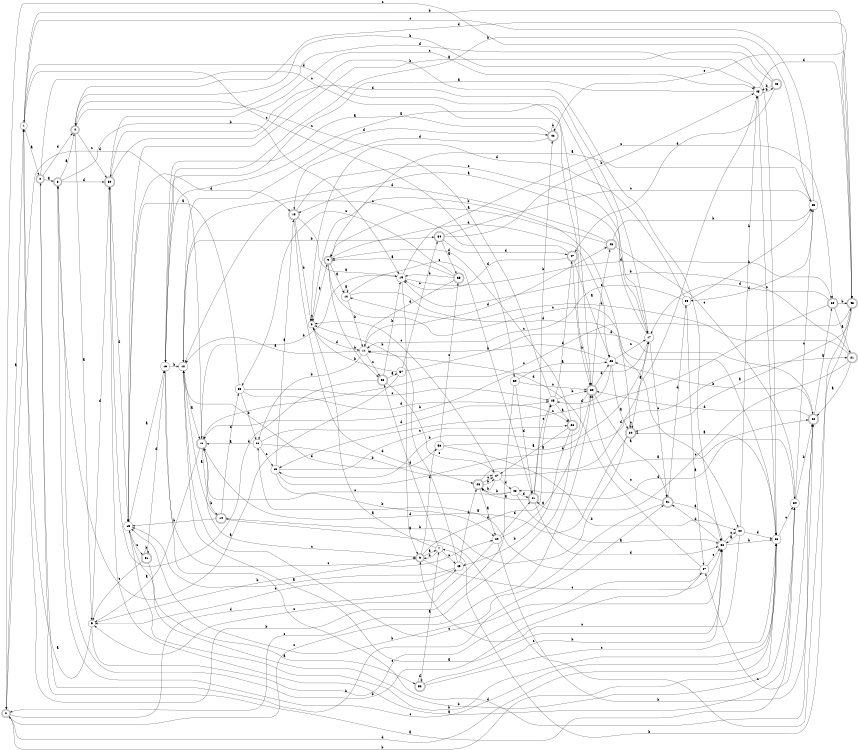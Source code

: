 digraph n48_4 {
__start0 [label="" shape="none"];

rankdir=LR;
size="8,5";

s0 [style="rounded,filled", color="black", fillcolor="white" shape="doublecircle", label="0"];
s1 [style="filled", color="black", fillcolor="white" shape="circle", label="1"];
s2 [style="rounded,filled", color="black", fillcolor="white" shape="doublecircle", label="2"];
s3 [style="rounded,filled", color="black", fillcolor="white" shape="doublecircle", label="3"];
s4 [style="rounded,filled", color="black", fillcolor="white" shape="doublecircle", label="4"];
s5 [style="filled", color="black", fillcolor="white" shape="circle", label="5"];
s6 [style="rounded,filled", color="black", fillcolor="white" shape="doublecircle", label="6"];
s7 [style="filled", color="black", fillcolor="white" shape="circle", label="7"];
s8 [style="filled", color="black", fillcolor="white" shape="circle", label="8"];
s9 [style="rounded,filled", color="black", fillcolor="white" shape="doublecircle", label="9"];
s10 [style="filled", color="black", fillcolor="white" shape="circle", label="10"];
s11 [style="filled", color="black", fillcolor="white" shape="circle", label="11"];
s12 [style="filled", color="black", fillcolor="white" shape="circle", label="12"];
s13 [style="rounded,filled", color="black", fillcolor="white" shape="doublecircle", label="13"];
s14 [style="rounded,filled", color="black", fillcolor="white" shape="doublecircle", label="14"];
s15 [style="filled", color="black", fillcolor="white" shape="circle", label="15"];
s16 [style="filled", color="black", fillcolor="white" shape="circle", label="16"];
s17 [style="filled", color="black", fillcolor="white" shape="circle", label="17"];
s18 [style="rounded,filled", color="black", fillcolor="white" shape="doublecircle", label="18"];
s19 [style="filled", color="black", fillcolor="white" shape="circle", label="19"];
s20 [style="rounded,filled", color="black", fillcolor="white" shape="doublecircle", label="20"];
s21 [style="rounded,filled", color="black", fillcolor="white" shape="doublecircle", label="21"];
s22 [style="rounded,filled", color="black", fillcolor="white" shape="doublecircle", label="22"];
s23 [style="filled", color="black", fillcolor="white" shape="circle", label="23"];
s24 [style="rounded,filled", color="black", fillcolor="white" shape="doublecircle", label="24"];
s25 [style="filled", color="black", fillcolor="white" shape="circle", label="25"];
s26 [style="rounded,filled", color="black", fillcolor="white" shape="doublecircle", label="26"];
s27 [style="filled", color="black", fillcolor="white" shape="circle", label="27"];
s28 [style="rounded,filled", color="black", fillcolor="white" shape="doublecircle", label="28"];
s29 [style="filled", color="black", fillcolor="white" shape="circle", label="29"];
s30 [style="rounded,filled", color="black", fillcolor="white" shape="doublecircle", label="30"];
s31 [style="rounded,filled", color="black", fillcolor="white" shape="doublecircle", label="31"];
s32 [style="filled", color="black", fillcolor="white" shape="circle", label="32"];
s33 [style="filled", color="black", fillcolor="white" shape="circle", label="33"];
s34 [style="filled", color="black", fillcolor="white" shape="circle", label="34"];
s35 [style="filled", color="black", fillcolor="white" shape="circle", label="35"];
s36 [style="filled", color="black", fillcolor="white" shape="circle", label="36"];
s37 [style="filled", color="black", fillcolor="white" shape="circle", label="37"];
s38 [style="filled", color="black", fillcolor="white" shape="circle", label="38"];
s39 [style="filled", color="black", fillcolor="white" shape="circle", label="39"];
s40 [style="filled", color="black", fillcolor="white" shape="circle", label="40"];
s41 [style="rounded,filled", color="black", fillcolor="white" shape="doublecircle", label="41"];
s42 [style="rounded,filled", color="black", fillcolor="white" shape="doublecircle", label="42"];
s43 [style="rounded,filled", color="black", fillcolor="white" shape="doublecircle", label="43"];
s44 [style="filled", color="black", fillcolor="white" shape="circle", label="44"];
s45 [style="filled", color="black", fillcolor="white" shape="circle", label="45"];
s46 [style="rounded,filled", color="black", fillcolor="white" shape="doublecircle", label="46"];
s47 [style="rounded,filled", color="black", fillcolor="white" shape="doublecircle", label="47"];
s48 [style="rounded,filled", color="black", fillcolor="white" shape="doublecircle", label="48"];
s49 [style="filled", color="black", fillcolor="white" shape="circle", label="49"];
s50 [style="rounded,filled", color="black", fillcolor="white" shape="doublecircle", label="50"];
s51 [style="rounded,filled", color="black", fillcolor="white" shape="doublecircle", label="51"];
s52 [style="rounded,filled", color="black", fillcolor="white" shape="doublecircle", label="52"];
s53 [style="filled", color="black", fillcolor="white" shape="circle", label="53"];
s54 [style="rounded,filled", color="black", fillcolor="white" shape="doublecircle", label="54"];
s55 [style="rounded,filled", color="black", fillcolor="white" shape="doublecircle", label="55"];
s56 [style="rounded,filled", color="black", fillcolor="white" shape="doublecircle", label="56"];
s57 [style="filled", color="black", fillcolor="white" shape="circle", label="57"];
s58 [style="filled", color="black", fillcolor="white" shape="circle", label="58"];
s59 [style="filled", color="black", fillcolor="white" shape="circle", label="59"];
s0 -> s1 [label="a"];
s0 -> s33 [label="b"];
s0 -> s30 [label="c"];
s0 -> s49 [label="d"];
s1 -> s2 [label="a"];
s1 -> s43 [label="b"];
s1 -> s59 [label="c"];
s1 -> s30 [label="d"];
s2 -> s3 [label="a"];
s2 -> s31 [label="b"];
s2 -> s30 [label="c"];
s2 -> s4 [label="d"];
s3 -> s4 [label="a"];
s3 -> s19 [label="b"];
s3 -> s33 [label="c"];
s3 -> s50 [label="d"];
s4 -> s5 [label="a"];
s4 -> s45 [label="b"];
s4 -> s50 [label="c"];
s4 -> s33 [label="d"];
s5 -> s1 [label="a"];
s5 -> s6 [label="b"];
s5 -> s37 [label="c"];
s5 -> s50 [label="d"];
s6 -> s7 [label="a"];
s6 -> s58 [label="b"];
s6 -> s32 [label="c"];
s6 -> s25 [label="d"];
s7 -> s8 [label="a"];
s7 -> s6 [label="b"];
s7 -> s49 [label="c"];
s7 -> s56 [label="d"];
s8 -> s9 [label="a"];
s8 -> s24 [label="b"];
s8 -> s8 [label="c"];
s8 -> s11 [label="d"];
s9 -> s10 [label="a"];
s9 -> s56 [label="b"];
s9 -> s33 [label="c"];
s9 -> s23 [label="d"];
s10 -> s10 [label="a"];
s10 -> s11 [label="b"];
s10 -> s41 [label="c"];
s10 -> s44 [label="d"];
s11 -> s12 [label="a"];
s11 -> s38 [label="b"];
s11 -> s56 [label="c"];
s11 -> s48 [label="d"];
s12 -> s13 [label="a"];
s12 -> s54 [label="b"];
s12 -> s32 [label="c"];
s12 -> s42 [label="d"];
s13 -> s5 [label="a"];
s13 -> s14 [label="b"];
s13 -> s6 [label="c"];
s13 -> s0 [label="d"];
s14 -> s12 [label="a"];
s14 -> s15 [label="b"];
s14 -> s43 [label="c"];
s14 -> s53 [label="d"];
s15 -> s16 [label="a"];
s15 -> s34 [label="b"];
s15 -> s51 [label="c"];
s15 -> s18 [label="d"];
s16 -> s17 [label="a"];
s16 -> s12 [label="b"];
s16 -> s29 [label="c"];
s16 -> s22 [label="d"];
s17 -> s18 [label="a"];
s17 -> s13 [label="b"];
s17 -> s31 [label="c"];
s17 -> s50 [label="d"];
s18 -> s19 [label="a"];
s18 -> s8 [label="b"];
s18 -> s17 [label="c"];
s18 -> s28 [label="d"];
s19 -> s6 [label="a"];
s19 -> s13 [label="b"];
s19 -> s20 [label="c"];
s19 -> s20 [label="d"];
s20 -> s21 [label="a"];
s20 -> s43 [label="b"];
s20 -> s39 [label="c"];
s20 -> s17 [label="d"];
s21 -> s22 [label="a"];
s21 -> s19 [label="b"];
s21 -> s41 [label="c"];
s21 -> s10 [label="d"];
s22 -> s20 [label="a"];
s22 -> s23 [label="b"];
s22 -> s37 [label="c"];
s22 -> s30 [label="d"];
s23 -> s24 [label="a"];
s23 -> s11 [label="b"];
s23 -> s17 [label="c"];
s23 -> s25 [label="d"];
s24 -> s17 [label="a"];
s24 -> s14 [label="b"];
s24 -> s24 [label="c"];
s24 -> s13 [label="d"];
s25 -> s26 [label="a"];
s25 -> s30 [label="b"];
s25 -> s4 [label="c"];
s25 -> s47 [label="d"];
s26 -> s27 [label="a"];
s26 -> s49 [label="b"];
s26 -> s0 [label="c"];
s26 -> s9 [label="d"];
s27 -> s22 [label="a"];
s27 -> s28 [label="b"];
s27 -> s8 [label="c"];
s27 -> s40 [label="d"];
s28 -> s29 [label="a"];
s28 -> s27 [label="b"];
s28 -> s27 [label="c"];
s28 -> s45 [label="d"];
s29 -> s30 [label="a"];
s29 -> s22 [label="b"];
s29 -> s5 [label="c"];
s29 -> s41 [label="d"];
s30 -> s31 [label="a"];
s30 -> s39 [label="b"];
s30 -> s48 [label="c"];
s30 -> s23 [label="d"];
s31 -> s32 [label="a"];
s31 -> s15 [label="b"];
s31 -> s30 [label="c"];
s31 -> s36 [label="d"];
s32 -> s12 [label="a"];
s32 -> s33 [label="b"];
s32 -> s44 [label="c"];
s32 -> s31 [label="d"];
s33 -> s24 [label="a"];
s33 -> s15 [label="b"];
s33 -> s34 [label="c"];
s33 -> s0 [label="d"];
s34 -> s2 [label="a"];
s34 -> s22 [label="b"];
s34 -> s35 [label="c"];
s34 -> s40 [label="d"];
s35 -> s9 [label="a"];
s35 -> s16 [label="b"];
s35 -> s1 [label="c"];
s35 -> s36 [label="d"];
s36 -> s37 [label="a"];
s36 -> s35 [label="b"];
s36 -> s11 [label="c"];
s36 -> s8 [label="d"];
s37 -> s38 [label="a"];
s37 -> s3 [label="b"];
s37 -> s32 [label="c"];
s37 -> s11 [label="d"];
s38 -> s13 [label="a"];
s38 -> s27 [label="b"];
s38 -> s39 [label="c"];
s38 -> s25 [label="d"];
s39 -> s18 [label="a"];
s39 -> s29 [label="b"];
s39 -> s26 [label="c"];
s39 -> s21 [label="d"];
s40 -> s32 [label="a"];
s40 -> s28 [label="b"];
s40 -> s13 [label="c"];
s40 -> s41 [label="d"];
s41 -> s28 [label="a"];
s41 -> s42 [label="b"];
s41 -> s25 [label="c"];
s41 -> s32 [label="d"];
s42 -> s16 [label="a"];
s42 -> s42 [label="b"];
s42 -> s43 [label="c"];
s42 -> s18 [label="d"];
s43 -> s24 [label="a"];
s43 -> s7 [label="b"];
s43 -> s13 [label="c"];
s43 -> s4 [label="d"];
s44 -> s32 [label="a"];
s44 -> s45 [label="b"];
s44 -> s6 [label="c"];
s44 -> s33 [label="d"];
s45 -> s16 [label="a"];
s45 -> s46 [label="b"];
s45 -> s33 [label="c"];
s45 -> s43 [label="d"];
s46 -> s15 [label="a"];
s46 -> s45 [label="b"];
s46 -> s0 [label="c"];
s46 -> s47 [label="d"];
s47 -> s23 [label="a"];
s47 -> s30 [label="b"];
s47 -> s12 [label="c"];
s47 -> s19 [label="d"];
s48 -> s9 [label="a"];
s48 -> s35 [label="b"];
s48 -> s34 [label="c"];
s48 -> s12 [label="d"];
s49 -> s15 [label="a"];
s49 -> s8 [label="b"];
s49 -> s5 [label="c"];
s49 -> s28 [label="d"];
s50 -> s34 [label="a"];
s50 -> s32 [label="b"];
s50 -> s45 [label="c"];
s50 -> s15 [label="d"];
s51 -> s52 [label="a"];
s51 -> s51 [label="b"];
s51 -> s5 [label="c"];
s51 -> s16 [label="d"];
s52 -> s7 [label="a"];
s52 -> s32 [label="b"];
s52 -> s33 [label="c"];
s52 -> s52 [label="d"];
s53 -> s15 [label="a"];
s53 -> s38 [label="b"];
s53 -> s25 [label="c"];
s53 -> s26 [label="d"];
s54 -> s55 [label="a"];
s54 -> s45 [label="b"];
s54 -> s35 [label="c"];
s54 -> s47 [label="d"];
s55 -> s9 [label="a"];
s55 -> s19 [label="b"];
s55 -> s53 [label="c"];
s55 -> s11 [label="d"];
s56 -> s57 [label="a"];
s56 -> s19 [label="b"];
s56 -> s27 [label="c"];
s56 -> s50 [label="d"];
s57 -> s3 [label="a"];
s57 -> s8 [label="b"];
s57 -> s54 [label="c"];
s57 -> s22 [label="d"];
s58 -> s17 [label="a"];
s58 -> s44 [label="b"];
s58 -> s55 [label="c"];
s58 -> s12 [label="d"];
s59 -> s23 [label="a"];
s59 -> s1 [label="b"];
s59 -> s30 [label="c"];
s59 -> s41 [label="d"];

}
